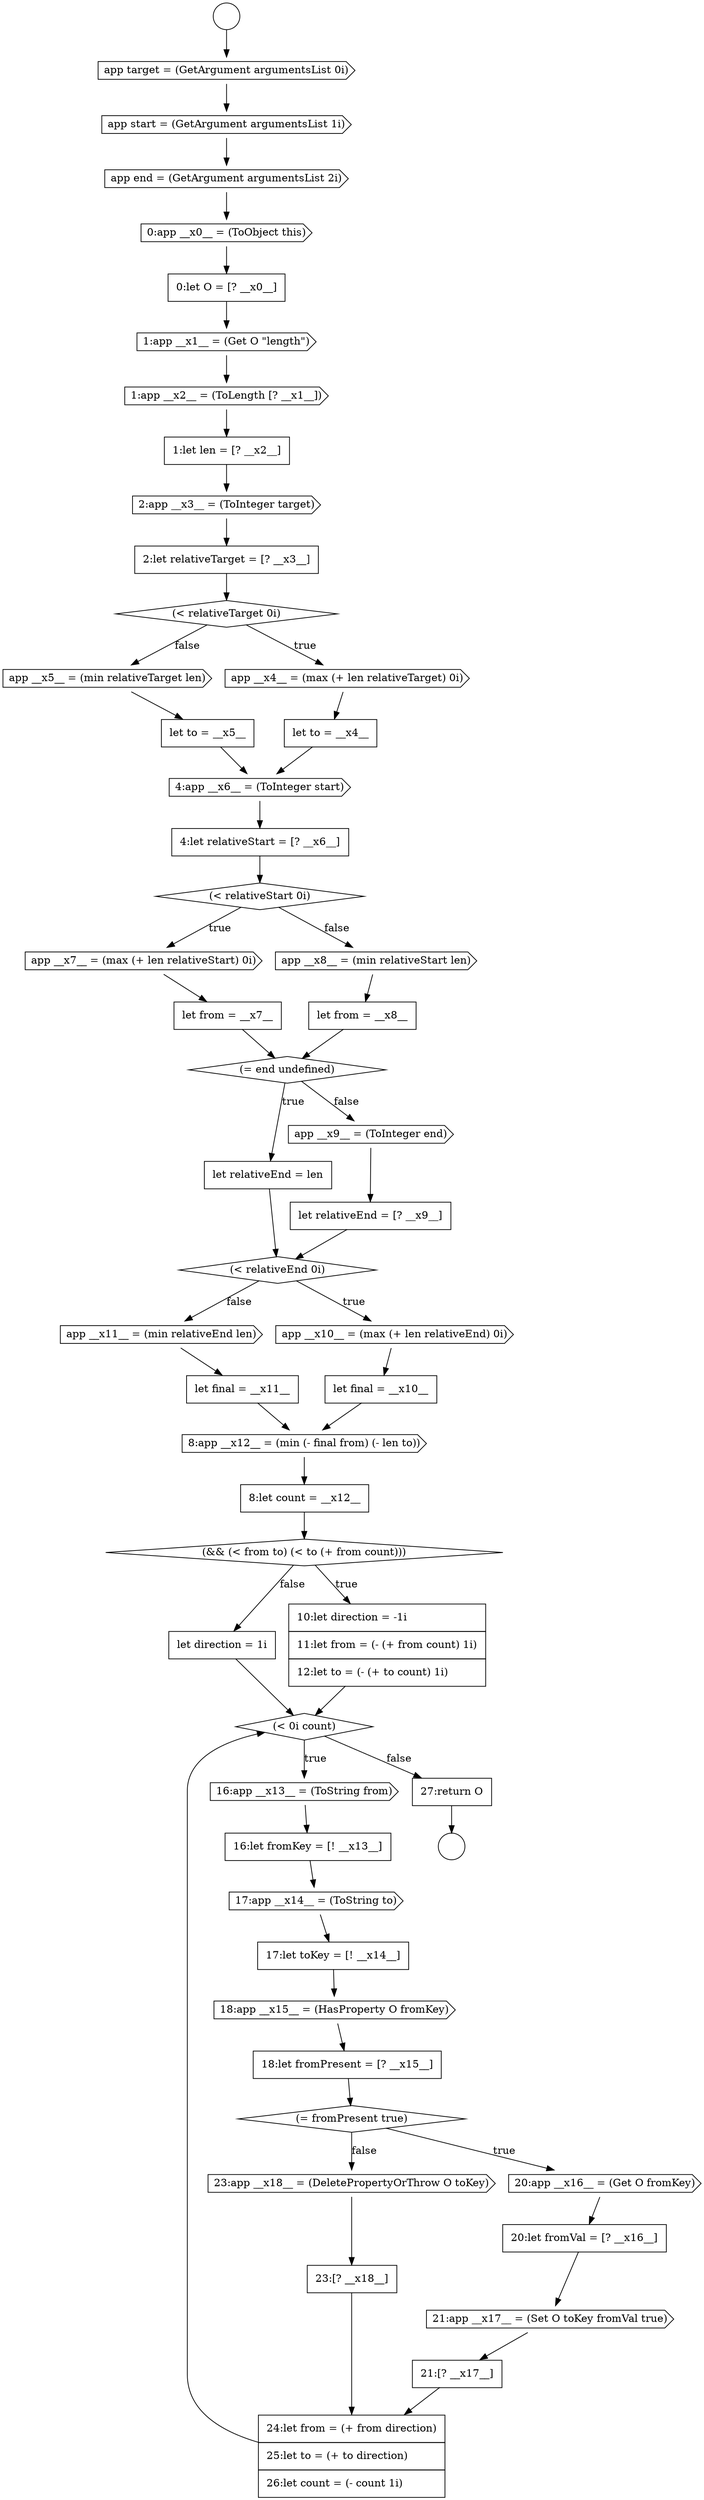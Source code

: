 digraph {
  node13401 [shape=cds, label=<<font color="black">8:app __x12__ = (min (- final from) (- len to))</font>> color="black" fillcolor="white" style=filled]
  node13418 [shape=cds, label=<<font color="black">23:app __x18__ = (DeletePropertyOrThrow O toKey)</font>> color="black" fillcolor="white" style=filled]
  node13399 [shape=cds, label=<<font color="black">app __x11__ = (min relativeEnd len)</font>> color="black" fillcolor="white" style=filled]
  node13389 [shape=none, margin=0, label=<<font color="black">
    <table border="0" cellborder="1" cellspacing="0" cellpadding="10">
      <tr><td align="left">let from = __x7__</td></tr>
    </table>
  </font>> color="black" fillcolor="white" style=filled]
  node13413 [shape=diamond, label=<<font color="black">(= fromPresent true)</font>> color="black" fillcolor="white" style=filled]
  node13377 [shape=none, margin=0, label=<<font color="black">
    <table border="0" cellborder="1" cellspacing="0" cellpadding="10">
      <tr><td align="left">1:let len = [? __x2__]</td></tr>
    </table>
  </font>> color="black" fillcolor="white" style=filled]
  node13373 [shape=cds, label=<<font color="black">0:app __x0__ = (ToObject this)</font>> color="black" fillcolor="white" style=filled]
  node13402 [shape=none, margin=0, label=<<font color="black">
    <table border="0" cellborder="1" cellspacing="0" cellpadding="10">
      <tr><td align="left">8:let count = __x12__</td></tr>
    </table>
  </font>> color="black" fillcolor="white" style=filled]
  node13410 [shape=none, margin=0, label=<<font color="black">
    <table border="0" cellborder="1" cellspacing="0" cellpadding="10">
      <tr><td align="left">17:let toKey = [! __x14__]</td></tr>
    </table>
  </font>> color="black" fillcolor="white" style=filled]
  node13405 [shape=none, margin=0, label=<<font color="black">
    <table border="0" cellborder="1" cellspacing="0" cellpadding="10">
      <tr><td align="left">let direction = 1i</td></tr>
    </table>
  </font>> color="black" fillcolor="white" style=filled]
  node13392 [shape=diamond, label=<<font color="black">(= end undefined)</font>> color="black" fillcolor="white" style=filled]
  node13378 [shape=cds, label=<<font color="black">2:app __x3__ = (ToInteger target)</font>> color="black" fillcolor="white" style=filled]
  node13388 [shape=cds, label=<<font color="black">app __x7__ = (max (+ len relativeStart) 0i)</font>> color="black" fillcolor="white" style=filled]
  node13393 [shape=none, margin=0, label=<<font color="black">
    <table border="0" cellborder="1" cellspacing="0" cellpadding="10">
      <tr><td align="left">let relativeEnd = len</td></tr>
    </table>
  </font>> color="black" fillcolor="white" style=filled]
  node13382 [shape=none, margin=0, label=<<font color="black">
    <table border="0" cellborder="1" cellspacing="0" cellpadding="10">
      <tr><td align="left">let to = __x4__</td></tr>
    </table>
  </font>> color="black" fillcolor="white" style=filled]
  node13414 [shape=cds, label=<<font color="black">20:app __x16__ = (Get O fromKey)</font>> color="black" fillcolor="white" style=filled]
  node13420 [shape=none, margin=0, label=<<font color="black">
    <table border="0" cellborder="1" cellspacing="0" cellpadding="10">
      <tr><td align="left">24:let from = (+ from direction)</td></tr>
      <tr><td align="left">25:let to = (+ to direction)</td></tr>
      <tr><td align="left">26:let count = (- count 1i)</td></tr>
    </table>
  </font>> color="black" fillcolor="white" style=filled]
  node13397 [shape=cds, label=<<font color="black">app __x10__ = (max (+ len relativeEnd) 0i)</font>> color="black" fillcolor="white" style=filled]
  node13386 [shape=none, margin=0, label=<<font color="black">
    <table border="0" cellborder="1" cellspacing="0" cellpadding="10">
      <tr><td align="left">4:let relativeStart = [? __x6__]</td></tr>
    </table>
  </font>> color="black" fillcolor="white" style=filled]
  node13408 [shape=none, margin=0, label=<<font color="black">
    <table border="0" cellborder="1" cellspacing="0" cellpadding="10">
      <tr><td align="left">16:let fromKey = [! __x13__]</td></tr>
    </table>
  </font>> color="black" fillcolor="white" style=filled]
  node13379 [shape=none, margin=0, label=<<font color="black">
    <table border="0" cellborder="1" cellspacing="0" cellpadding="10">
      <tr><td align="left">2:let relativeTarget = [? __x3__]</td></tr>
    </table>
  </font>> color="black" fillcolor="white" style=filled]
  node13411 [shape=cds, label=<<font color="black">18:app __x15__ = (HasProperty O fromKey)</font>> color="black" fillcolor="white" style=filled]
  node13391 [shape=none, margin=0, label=<<font color="black">
    <table border="0" cellborder="1" cellspacing="0" cellpadding="10">
      <tr><td align="left">let from = __x8__</td></tr>
    </table>
  </font>> color="black" fillcolor="white" style=filled]
  node13394 [shape=cds, label=<<font color="black">app __x9__ = (ToInteger end)</font>> color="black" fillcolor="white" style=filled]
  node13387 [shape=diamond, label=<<font color="black">(&lt; relativeStart 0i)</font>> color="black" fillcolor="white" style=filled]
  node13415 [shape=none, margin=0, label=<<font color="black">
    <table border="0" cellborder="1" cellspacing="0" cellpadding="10">
      <tr><td align="left">20:let fromVal = [? __x16__]</td></tr>
    </table>
  </font>> color="black" fillcolor="white" style=filled]
  node13376 [shape=cds, label=<<font color="black">1:app __x2__ = (ToLength [? __x1__])</font>> color="black" fillcolor="white" style=filled]
  node13398 [shape=none, margin=0, label=<<font color="black">
    <table border="0" cellborder="1" cellspacing="0" cellpadding="10">
      <tr><td align="left">let final = __x10__</td></tr>
    </table>
  </font>> color="black" fillcolor="white" style=filled]
  node13404 [shape=none, margin=0, label=<<font color="black">
    <table border="0" cellborder="1" cellspacing="0" cellpadding="10">
      <tr><td align="left">10:let direction = -1i</td></tr>
      <tr><td align="left">11:let from = (- (+ from count) 1i)</td></tr>
      <tr><td align="left">12:let to = (- (+ to count) 1i)</td></tr>
    </table>
  </font>> color="black" fillcolor="white" style=filled]
  node13383 [shape=cds, label=<<font color="black">app __x5__ = (min relativeTarget len)</font>> color="black" fillcolor="white" style=filled]
  node13419 [shape=none, margin=0, label=<<font color="black">
    <table border="0" cellborder="1" cellspacing="0" cellpadding="10">
      <tr><td align="left">23:[? __x18__]</td></tr>
    </table>
  </font>> color="black" fillcolor="white" style=filled]
  node13372 [shape=cds, label=<<font color="black">app end = (GetArgument argumentsList 2i)</font>> color="black" fillcolor="white" style=filled]
  node13370 [shape=cds, label=<<font color="black">app target = (GetArgument argumentsList 0i)</font>> color="black" fillcolor="white" style=filled]
  node13368 [shape=circle label=" " color="black" fillcolor="white" style=filled]
  node13395 [shape=none, margin=0, label=<<font color="black">
    <table border="0" cellborder="1" cellspacing="0" cellpadding="10">
      <tr><td align="left">let relativeEnd = [? __x9__]</td></tr>
    </table>
  </font>> color="black" fillcolor="white" style=filled]
  node13380 [shape=diamond, label=<<font color="black">(&lt; relativeTarget 0i)</font>> color="black" fillcolor="white" style=filled]
  node13407 [shape=cds, label=<<font color="black">16:app __x13__ = (ToString from)</font>> color="black" fillcolor="white" style=filled]
  node13385 [shape=cds, label=<<font color="black">4:app __x6__ = (ToInteger start)</font>> color="black" fillcolor="white" style=filled]
  node13417 [shape=none, margin=0, label=<<font color="black">
    <table border="0" cellborder="1" cellspacing="0" cellpadding="10">
      <tr><td align="left">21:[? __x17__]</td></tr>
    </table>
  </font>> color="black" fillcolor="white" style=filled]
  node13390 [shape=cds, label=<<font color="black">app __x8__ = (min relativeStart len)</font>> color="black" fillcolor="white" style=filled]
  node13375 [shape=cds, label=<<font color="black">1:app __x1__ = (Get O &quot;length&quot;)</font>> color="black" fillcolor="white" style=filled]
  node13412 [shape=none, margin=0, label=<<font color="black">
    <table border="0" cellborder="1" cellspacing="0" cellpadding="10">
      <tr><td align="left">18:let fromPresent = [? __x15__]</td></tr>
    </table>
  </font>> color="black" fillcolor="white" style=filled]
  node13371 [shape=cds, label=<<font color="black">app start = (GetArgument argumentsList 1i)</font>> color="black" fillcolor="white" style=filled]
  node13416 [shape=cds, label=<<font color="black">21:app __x17__ = (Set O toKey fromVal true)</font>> color="black" fillcolor="white" style=filled]
  node13369 [shape=circle label=" " color="black" fillcolor="white" style=filled]
  node13384 [shape=none, margin=0, label=<<font color="black">
    <table border="0" cellborder="1" cellspacing="0" cellpadding="10">
      <tr><td align="left">let to = __x5__</td></tr>
    </table>
  </font>> color="black" fillcolor="white" style=filled]
  node13403 [shape=diamond, label=<<font color="black">(&amp;&amp; (&lt; from to) (&lt; to (+ from count)))</font>> color="black" fillcolor="white" style=filled]
  node13421 [shape=none, margin=0, label=<<font color="black">
    <table border="0" cellborder="1" cellspacing="0" cellpadding="10">
      <tr><td align="left">27:return O</td></tr>
    </table>
  </font>> color="black" fillcolor="white" style=filled]
  node13374 [shape=none, margin=0, label=<<font color="black">
    <table border="0" cellborder="1" cellspacing="0" cellpadding="10">
      <tr><td align="left">0:let O = [? __x0__]</td></tr>
    </table>
  </font>> color="black" fillcolor="white" style=filled]
  node13396 [shape=diamond, label=<<font color="black">(&lt; relativeEnd 0i)</font>> color="black" fillcolor="white" style=filled]
  node13406 [shape=diamond, label=<<font color="black">(&lt; 0i count)</font>> color="black" fillcolor="white" style=filled]
  node13409 [shape=cds, label=<<font color="black">17:app __x14__ = (ToString to)</font>> color="black" fillcolor="white" style=filled]
  node13400 [shape=none, margin=0, label=<<font color="black">
    <table border="0" cellborder="1" cellspacing="0" cellpadding="10">
      <tr><td align="left">let final = __x11__</td></tr>
    </table>
  </font>> color="black" fillcolor="white" style=filled]
  node13381 [shape=cds, label=<<font color="black">app __x4__ = (max (+ len relativeTarget) 0i)</font>> color="black" fillcolor="white" style=filled]
  node13383 -> node13384 [ color="black"]
  node13386 -> node13387 [ color="black"]
  node13384 -> node13385 [ color="black"]
  node13402 -> node13403 [ color="black"]
  node13381 -> node13382 [ color="black"]
  node13378 -> node13379 [ color="black"]
  node13418 -> node13419 [ color="black"]
  node13370 -> node13371 [ color="black"]
  node13372 -> node13373 [ color="black"]
  node13380 -> node13381 [label=<<font color="black">true</font>> color="black"]
  node13380 -> node13383 [label=<<font color="black">false</font>> color="black"]
  node13375 -> node13376 [ color="black"]
  node13410 -> node13411 [ color="black"]
  node13399 -> node13400 [ color="black"]
  node13393 -> node13396 [ color="black"]
  node13417 -> node13420 [ color="black"]
  node13400 -> node13401 [ color="black"]
  node13374 -> node13375 [ color="black"]
  node13408 -> node13409 [ color="black"]
  node13406 -> node13407 [label=<<font color="black">true</font>> color="black"]
  node13406 -> node13421 [label=<<font color="black">false</font>> color="black"]
  node13419 -> node13420 [ color="black"]
  node13413 -> node13414 [label=<<font color="black">true</font>> color="black"]
  node13413 -> node13418 [label=<<font color="black">false</font>> color="black"]
  node13377 -> node13378 [ color="black"]
  node13376 -> node13377 [ color="black"]
  node13398 -> node13401 [ color="black"]
  node13411 -> node13412 [ color="black"]
  node13401 -> node13402 [ color="black"]
  node13416 -> node13417 [ color="black"]
  node13420 -> node13406 [ color="black"]
  node13396 -> node13397 [label=<<font color="black">true</font>> color="black"]
  node13396 -> node13399 [label=<<font color="black">false</font>> color="black"]
  node13382 -> node13385 [ color="black"]
  node13385 -> node13386 [ color="black"]
  node13405 -> node13406 [ color="black"]
  node13421 -> node13369 [ color="black"]
  node13389 -> node13392 [ color="black"]
  node13368 -> node13370 [ color="black"]
  node13387 -> node13388 [label=<<font color="black">true</font>> color="black"]
  node13387 -> node13390 [label=<<font color="black">false</font>> color="black"]
  node13371 -> node13372 [ color="black"]
  node13415 -> node13416 [ color="black"]
  node13391 -> node13392 [ color="black"]
  node13412 -> node13413 [ color="black"]
  node13395 -> node13396 [ color="black"]
  node13388 -> node13389 [ color="black"]
  node13404 -> node13406 [ color="black"]
  node13392 -> node13393 [label=<<font color="black">true</font>> color="black"]
  node13392 -> node13394 [label=<<font color="black">false</font>> color="black"]
  node13379 -> node13380 [ color="black"]
  node13390 -> node13391 [ color="black"]
  node13373 -> node13374 [ color="black"]
  node13414 -> node13415 [ color="black"]
  node13394 -> node13395 [ color="black"]
  node13397 -> node13398 [ color="black"]
  node13409 -> node13410 [ color="black"]
  node13403 -> node13404 [label=<<font color="black">true</font>> color="black"]
  node13403 -> node13405 [label=<<font color="black">false</font>> color="black"]
  node13407 -> node13408 [ color="black"]
}
